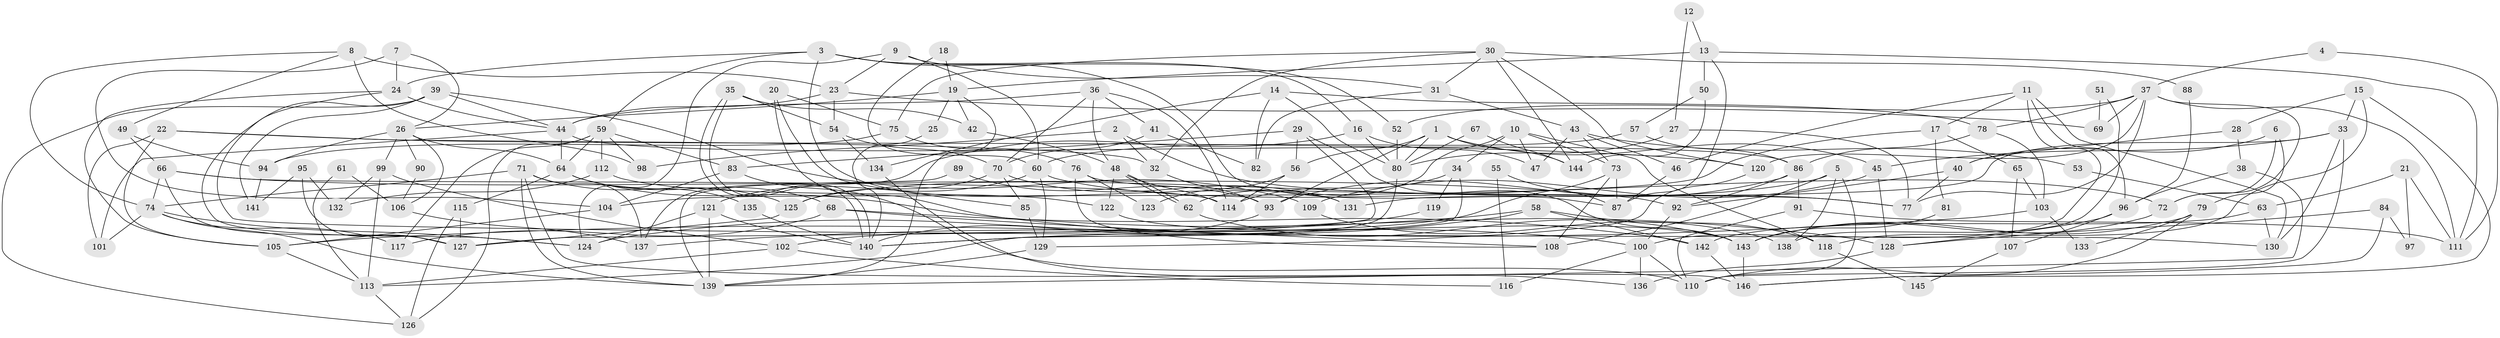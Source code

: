// coarse degree distribution, {5: 0.1590909090909091, 6: 0.06818181818181818, 7: 0.17045454545454544, 2: 0.045454545454545456, 3: 0.13636363636363635, 4: 0.3181818181818182, 10: 0.011363636363636364, 8: 0.056818181818181816, 9: 0.03409090909090909}
// Generated by graph-tools (version 1.1) at 2025/37/03/04/25 23:37:08]
// undirected, 146 vertices, 292 edges
graph export_dot {
  node [color=gray90,style=filled];
  1;
  2;
  3;
  4;
  5;
  6;
  7;
  8;
  9;
  10;
  11;
  12;
  13;
  14;
  15;
  16;
  17;
  18;
  19;
  20;
  21;
  22;
  23;
  24;
  25;
  26;
  27;
  28;
  29;
  30;
  31;
  32;
  33;
  34;
  35;
  36;
  37;
  38;
  39;
  40;
  41;
  42;
  43;
  44;
  45;
  46;
  47;
  48;
  49;
  50;
  51;
  52;
  53;
  54;
  55;
  56;
  57;
  58;
  59;
  60;
  61;
  62;
  63;
  64;
  65;
  66;
  67;
  68;
  69;
  70;
  71;
  72;
  73;
  74;
  75;
  76;
  77;
  78;
  79;
  80;
  81;
  82;
  83;
  84;
  85;
  86;
  87;
  88;
  89;
  90;
  91;
  92;
  93;
  94;
  95;
  96;
  97;
  98;
  99;
  100;
  101;
  102;
  103;
  104;
  105;
  106;
  107;
  108;
  109;
  110;
  111;
  112;
  113;
  114;
  115;
  116;
  117;
  118;
  119;
  120;
  121;
  122;
  123;
  124;
  125;
  126;
  127;
  128;
  129;
  130;
  131;
  132;
  133;
  134;
  135;
  136;
  137;
  138;
  139;
  140;
  141;
  142;
  143;
  144;
  145;
  146;
  1 -- 56;
  1 -- 93;
  1 -- 45;
  1 -- 80;
  1 -- 144;
  2 -- 77;
  2 -- 32;
  2 -- 98;
  3 -- 131;
  3 -- 59;
  3 -- 16;
  3 -- 24;
  3 -- 52;
  3 -- 87;
  4 -- 37;
  4 -- 111;
  5 -- 110;
  5 -- 125;
  5 -- 108;
  5 -- 138;
  6 -- 72;
  6 -- 79;
  6 -- 40;
  7 -- 26;
  7 -- 24;
  7 -- 104;
  8 -- 98;
  8 -- 74;
  8 -- 23;
  8 -- 49;
  9 -- 60;
  9 -- 124;
  9 -- 23;
  9 -- 31;
  10 -- 62;
  10 -- 34;
  10 -- 47;
  10 -- 73;
  10 -- 118;
  11 -- 130;
  11 -- 96;
  11 -- 17;
  11 -- 46;
  11 -- 100;
  12 -- 13;
  12 -- 27;
  13 -- 50;
  13 -- 87;
  13 -- 19;
  13 -- 111;
  14 -- 78;
  14 -- 80;
  14 -- 82;
  14 -- 134;
  15 -- 146;
  15 -- 33;
  15 -- 28;
  15 -- 118;
  16 -- 47;
  16 -- 80;
  16 -- 137;
  17 -- 104;
  17 -- 65;
  17 -- 81;
  18 -- 19;
  18 -- 60;
  19 -- 26;
  19 -- 25;
  19 -- 42;
  19 -- 139;
  20 -- 75;
  20 -- 100;
  20 -- 85;
  21 -- 111;
  21 -- 63;
  21 -- 97;
  22 -- 105;
  22 -- 32;
  22 -- 101;
  22 -- 120;
  23 -- 44;
  23 -- 54;
  23 -- 69;
  24 -- 44;
  24 -- 105;
  24 -- 130;
  25 -- 140;
  26 -- 99;
  26 -- 64;
  26 -- 90;
  26 -- 94;
  26 -- 106;
  27 -- 77;
  27 -- 80;
  28 -- 40;
  28 -- 38;
  29 -- 143;
  29 -- 127;
  29 -- 56;
  29 -- 83;
  30 -- 31;
  30 -- 120;
  30 -- 32;
  30 -- 75;
  30 -- 88;
  30 -- 144;
  31 -- 82;
  31 -- 43;
  32 -- 93;
  33 -- 110;
  33 -- 45;
  33 -- 130;
  33 -- 131;
  34 -- 114;
  34 -- 140;
  34 -- 119;
  35 -- 54;
  35 -- 140;
  35 -- 140;
  35 -- 42;
  36 -- 48;
  36 -- 114;
  36 -- 41;
  36 -- 44;
  36 -- 70;
  37 -- 120;
  37 -- 52;
  37 -- 69;
  37 -- 72;
  37 -- 77;
  37 -- 78;
  37 -- 111;
  38 -- 139;
  38 -- 96;
  39 -- 44;
  39 -- 126;
  39 -- 109;
  39 -- 124;
  39 -- 141;
  40 -- 92;
  40 -- 77;
  41 -- 70;
  41 -- 82;
  42 -- 48;
  43 -- 73;
  43 -- 46;
  43 -- 47;
  43 -- 53;
  44 -- 64;
  44 -- 86;
  44 -- 101;
  45 -- 128;
  45 -- 109;
  46 -- 87;
  48 -- 62;
  48 -- 62;
  48 -- 114;
  48 -- 122;
  49 -- 94;
  49 -- 66;
  50 -- 57;
  50 -- 144;
  51 -- 138;
  51 -- 69;
  52 -- 80;
  53 -- 63;
  54 -- 70;
  54 -- 134;
  55 -- 87;
  55 -- 116;
  56 -- 114;
  56 -- 123;
  57 -- 60;
  57 -- 86;
  58 -- 140;
  58 -- 118;
  58 -- 137;
  58 -- 142;
  59 -- 64;
  59 -- 83;
  59 -- 98;
  59 -- 112;
  59 -- 117;
  59 -- 126;
  60 -- 121;
  60 -- 72;
  60 -- 129;
  61 -- 106;
  61 -- 113;
  62 -- 143;
  63 -- 130;
  63 -- 142;
  64 -- 68;
  64 -- 115;
  64 -- 128;
  64 -- 135;
  65 -- 103;
  65 -- 107;
  66 -- 74;
  66 -- 92;
  66 -- 114;
  66 -- 127;
  67 -- 144;
  67 -- 80;
  68 -- 117;
  68 -- 108;
  68 -- 142;
  70 -- 85;
  70 -- 125;
  70 -- 131;
  71 -- 137;
  71 -- 139;
  71 -- 74;
  71 -- 125;
  71 -- 146;
  72 -- 143;
  73 -- 87;
  73 -- 102;
  73 -- 108;
  74 -- 101;
  74 -- 117;
  74 -- 124;
  74 -- 139;
  75 -- 76;
  75 -- 94;
  76 -- 108;
  76 -- 77;
  76 -- 123;
  78 -- 86;
  78 -- 103;
  79 -- 110;
  79 -- 143;
  79 -- 133;
  80 -- 113;
  81 -- 143;
  83 -- 104;
  83 -- 110;
  84 -- 128;
  84 -- 146;
  84 -- 97;
  85 -- 129;
  86 -- 92;
  86 -- 91;
  86 -- 93;
  88 -- 96;
  89 -- 139;
  89 -- 93;
  90 -- 106;
  91 -- 111;
  91 -- 110;
  92 -- 100;
  93 -- 140;
  94 -- 141;
  95 -- 127;
  95 -- 141;
  95 -- 132;
  96 -- 128;
  96 -- 107;
  99 -- 113;
  99 -- 102;
  99 -- 132;
  100 -- 110;
  100 -- 116;
  100 -- 136;
  102 -- 113;
  102 -- 116;
  103 -- 105;
  103 -- 133;
  104 -- 105;
  105 -- 113;
  106 -- 137;
  107 -- 145;
  109 -- 138;
  112 -- 132;
  112 -- 122;
  113 -- 126;
  115 -- 127;
  115 -- 126;
  118 -- 145;
  119 -- 124;
  120 -- 129;
  121 -- 124;
  121 -- 139;
  121 -- 140;
  122 -- 143;
  125 -- 127;
  128 -- 136;
  129 -- 139;
  134 -- 136;
  135 -- 140;
  142 -- 146;
  143 -- 146;
}
